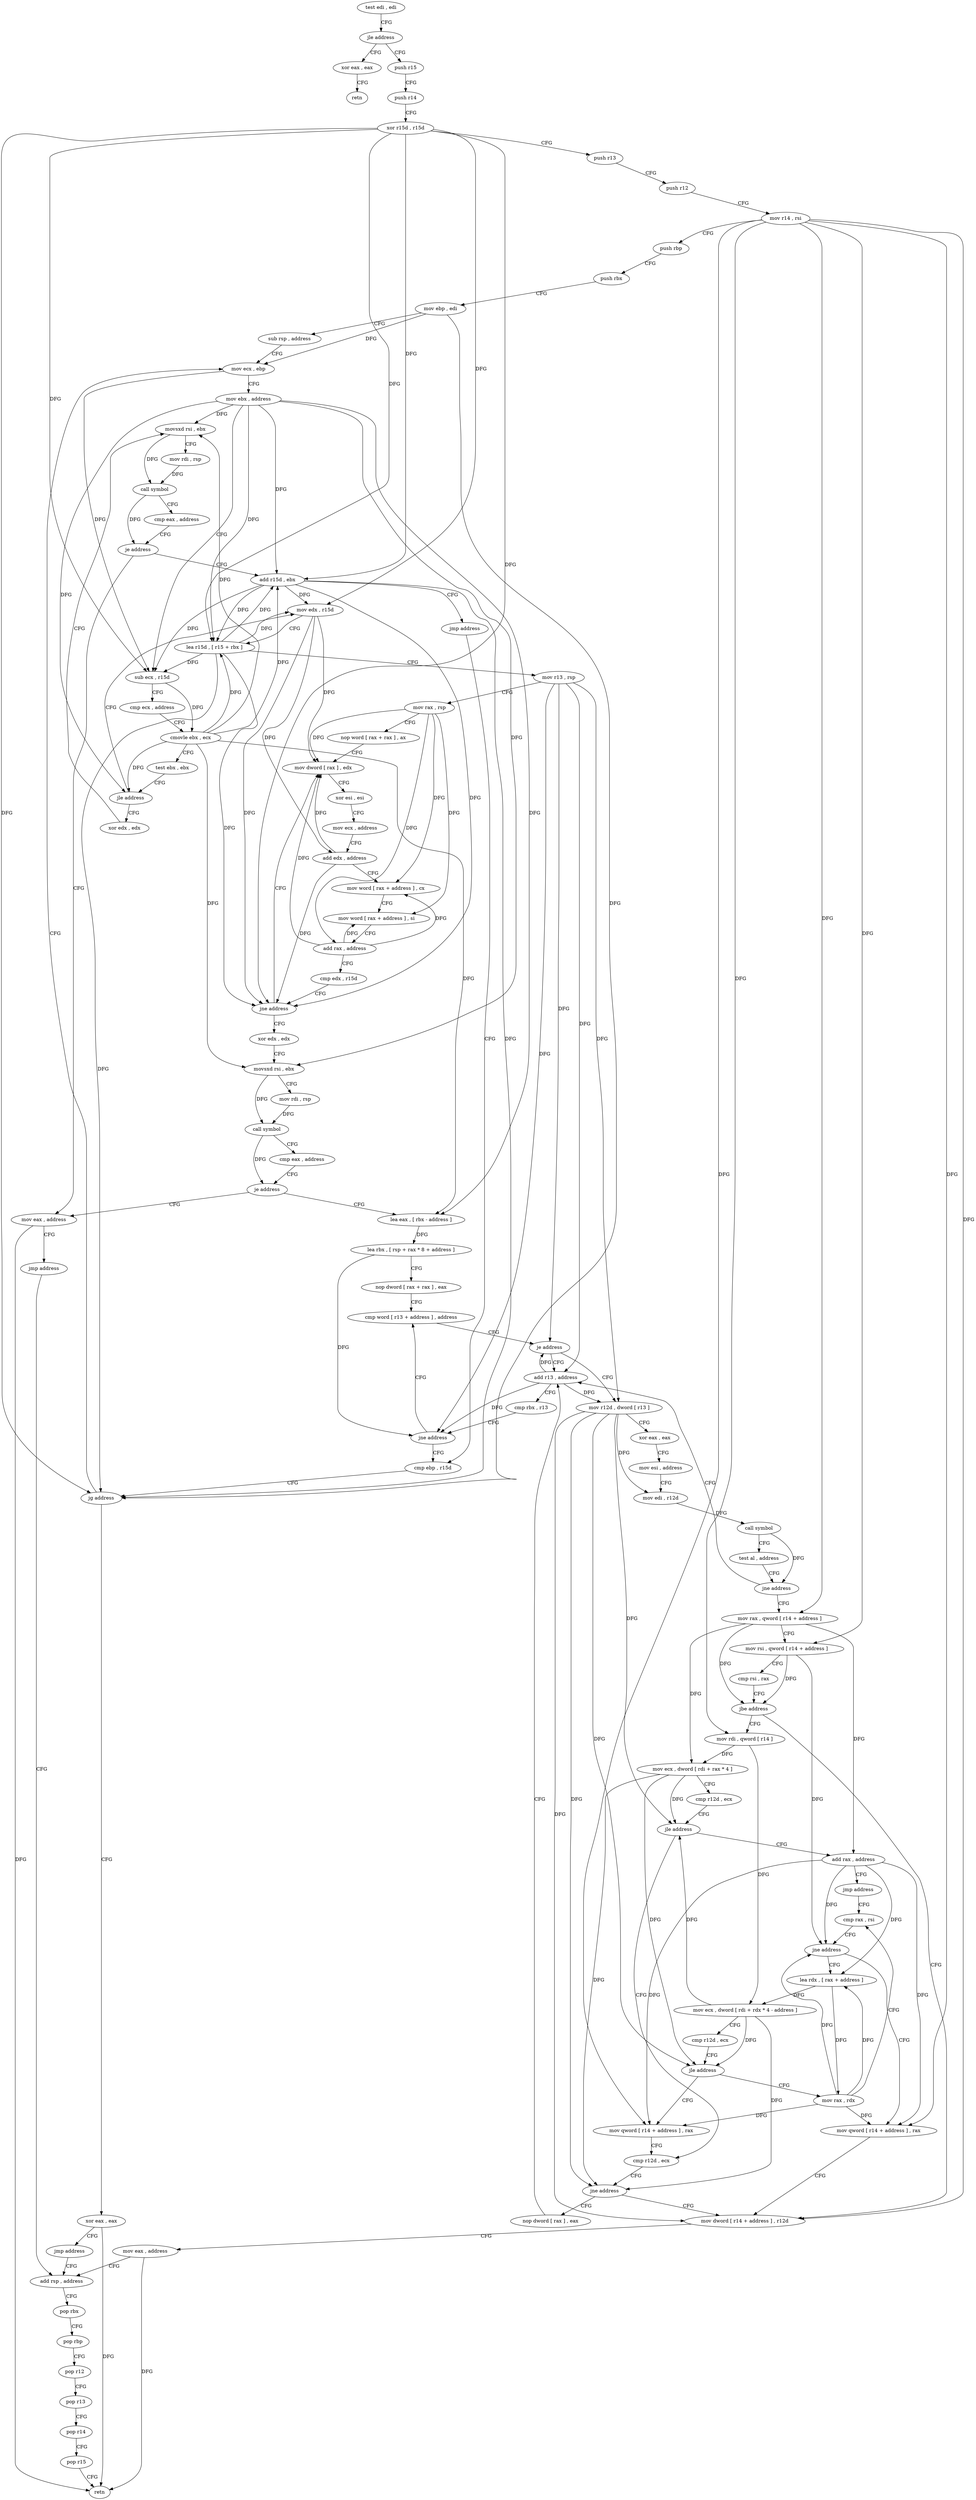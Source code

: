 digraph "func" {
"4286192" [label = "test edi , edi" ]
"4286194" [label = "jle address" ]
"4286536" [label = "xor eax , eax" ]
"4286200" [label = "push r15" ]
"4286538" [label = "retn" ]
"4286202" [label = "push r14" ]
"4286204" [label = "xor r15d , r15d" ]
"4286207" [label = "push r13" ]
"4286209" [label = "push r12" ]
"4286211" [label = "mov r14 , rsi" ]
"4286214" [label = "push rbp" ]
"4286215" [label = "push rbx" ]
"4286216" [label = "mov ebp , edi" ]
"4286218" [label = "sub rsp , address" ]
"4286225" [label = "mov ecx , ebp" ]
"4286513" [label = "xor edx , edx" ]
"4286515" [label = "movsxd rsi , ebx" ]
"4286518" [label = "mov rdi , rsp" ]
"4286521" [label = "call symbol" ]
"4286526" [label = "cmp eax , address" ]
"4286529" [label = "je address" ]
"4286506" [label = "mov eax , address" ]
"4286531" [label = "add r15d , ebx" ]
"4286249" [label = "mov edx , r15d" ]
"4286252" [label = "lea r15d , [ r15 + rbx ]" ]
"4286256" [label = "mov r13 , rsp" ]
"4286259" [label = "mov rax , rsp" ]
"4286262" [label = "nop word [ rax + rax ] , ax" ]
"4286272" [label = "mov dword [ rax ] , edx" ]
"4286511" [label = "jmp address" ]
"4286442" [label = "add rsp , address" ]
"4286534" [label = "jmp address" ]
"4286493" [label = "cmp ebp , r15d" ]
"4286274" [label = "xor esi , esi" ]
"4286276" [label = "mov ecx , address" ]
"4286281" [label = "add edx , address" ]
"4286284" [label = "mov word [ rax + address ] , cx" ]
"4286288" [label = "mov word [ rax + address ] , si" ]
"4286292" [label = "add rax , address" ]
"4286296" [label = "cmp edx , r15d" ]
"4286299" [label = "jne address" ]
"4286301" [label = "xor edx , edx" ]
"4286303" [label = "movsxd rsi , ebx" ]
"4286306" [label = "mov rdi , rsp" ]
"4286309" [label = "call symbol" ]
"4286314" [label = "cmp eax , address" ]
"4286317" [label = "je address" ]
"4286323" [label = "lea eax , [ rbx - address ]" ]
"4286449" [label = "pop rbx" ]
"4286450" [label = "pop rbp" ]
"4286451" [label = "pop r12" ]
"4286453" [label = "pop r13" ]
"4286455" [label = "pop r14" ]
"4286457" [label = "pop r15" ]
"4286459" [label = "retn" ]
"4286496" [label = "jg address" ]
"4286502" [label = "xor eax , eax" ]
"4286326" [label = "lea rbx , [ rsp + rax * 8 + address ]" ]
"4286331" [label = "nop dword [ rax + rax ] , eax" ]
"4286336" [label = "cmp word [ r13 + address ] , address" ]
"4286227" [label = "mov ebx , address" ]
"4286232" [label = "sub ecx , r15d" ]
"4286235" [label = "cmp ecx , address" ]
"4286238" [label = "cmovle ebx , ecx" ]
"4286241" [label = "test ebx , ebx" ]
"4286243" [label = "jle address" ]
"4286504" [label = "jmp address" ]
"4286480" [label = "add r13 , address" ]
"4286484" [label = "cmp rbx , r13" ]
"4286487" [label = "jne address" ]
"4286348" [label = "mov r12d , dword [ r13 ]" ]
"4286352" [label = "xor eax , eax" ]
"4286354" [label = "mov esi , address" ]
"4286359" [label = "mov edi , r12d" ]
"4286362" [label = "call symbol" ]
"4286367" [label = "test al , address" ]
"4286369" [label = "jne address" ]
"4286371" [label = "mov rax , qword [ r14 + address ]" ]
"4286342" [label = "je address" ]
"4286375" [label = "mov rsi , qword [ r14 + address ]" ]
"4286379" [label = "cmp rsi , rax" ]
"4286382" [label = "jbe address" ]
"4286433" [label = "mov dword [ r14 + address ] , r12d" ]
"4286384" [label = "mov rdi , qword [ r14 ]" ]
"4286437" [label = "mov eax , address" ]
"4286387" [label = "mov ecx , dword [ rdi + rax * 4 ]" ]
"4286390" [label = "cmp r12d , ecx" ]
"4286393" [label = "jle address" ]
"4286468" [label = "cmp r12d , ecx" ]
"4286395" [label = "add rax , address" ]
"4286471" [label = "jne address" ]
"4286473" [label = "nop dword [ rax ] , eax" ]
"4286399" [label = "jmp address" ]
"4286424" [label = "cmp rax , rsi" ]
"4286427" [label = "jne address" ]
"4286408" [label = "lea rdx , [ rax + address ]" ]
"4286429" [label = "mov qword [ r14 + address ] , rax" ]
"4286412" [label = "mov ecx , dword [ rdi + rdx * 4 - address ]" ]
"4286416" [label = "cmp r12d , ecx" ]
"4286419" [label = "jle address" ]
"4286464" [label = "mov qword [ r14 + address ] , rax" ]
"4286421" [label = "mov rax , rdx" ]
"4286192" -> "4286194" [ label = "CFG" ]
"4286194" -> "4286536" [ label = "CFG" ]
"4286194" -> "4286200" [ label = "CFG" ]
"4286536" -> "4286538" [ label = "CFG" ]
"4286200" -> "4286202" [ label = "CFG" ]
"4286202" -> "4286204" [ label = "CFG" ]
"4286204" -> "4286207" [ label = "CFG" ]
"4286204" -> "4286232" [ label = "DFG" ]
"4286204" -> "4286249" [ label = "DFG" ]
"4286204" -> "4286252" [ label = "DFG" ]
"4286204" -> "4286531" [ label = "DFG" ]
"4286204" -> "4286299" [ label = "DFG" ]
"4286204" -> "4286496" [ label = "DFG" ]
"4286207" -> "4286209" [ label = "CFG" ]
"4286209" -> "4286211" [ label = "CFG" ]
"4286211" -> "4286214" [ label = "CFG" ]
"4286211" -> "4286371" [ label = "DFG" ]
"4286211" -> "4286375" [ label = "DFG" ]
"4286211" -> "4286433" [ label = "DFG" ]
"4286211" -> "4286384" [ label = "DFG" ]
"4286211" -> "4286429" [ label = "DFG" ]
"4286211" -> "4286464" [ label = "DFG" ]
"4286214" -> "4286215" [ label = "CFG" ]
"4286215" -> "4286216" [ label = "CFG" ]
"4286216" -> "4286218" [ label = "CFG" ]
"4286216" -> "4286225" [ label = "DFG" ]
"4286216" -> "4286496" [ label = "DFG" ]
"4286218" -> "4286225" [ label = "CFG" ]
"4286225" -> "4286227" [ label = "CFG" ]
"4286225" -> "4286232" [ label = "DFG" ]
"4286513" -> "4286515" [ label = "CFG" ]
"4286515" -> "4286518" [ label = "CFG" ]
"4286515" -> "4286521" [ label = "DFG" ]
"4286518" -> "4286521" [ label = "DFG" ]
"4286521" -> "4286526" [ label = "CFG" ]
"4286521" -> "4286529" [ label = "DFG" ]
"4286526" -> "4286529" [ label = "CFG" ]
"4286529" -> "4286506" [ label = "CFG" ]
"4286529" -> "4286531" [ label = "CFG" ]
"4286506" -> "4286511" [ label = "CFG" ]
"4286506" -> "4286459" [ label = "DFG" ]
"4286531" -> "4286534" [ label = "CFG" ]
"4286531" -> "4286232" [ label = "DFG" ]
"4286531" -> "4286249" [ label = "DFG" ]
"4286531" -> "4286252" [ label = "DFG" ]
"4286531" -> "4286299" [ label = "DFG" ]
"4286531" -> "4286496" [ label = "DFG" ]
"4286249" -> "4286252" [ label = "CFG" ]
"4286249" -> "4286272" [ label = "DFG" ]
"4286249" -> "4286281" [ label = "DFG" ]
"4286249" -> "4286299" [ label = "DFG" ]
"4286252" -> "4286256" [ label = "CFG" ]
"4286252" -> "4286232" [ label = "DFG" ]
"4286252" -> "4286249" [ label = "DFG" ]
"4286252" -> "4286531" [ label = "DFG" ]
"4286252" -> "4286299" [ label = "DFG" ]
"4286252" -> "4286496" [ label = "DFG" ]
"4286256" -> "4286259" [ label = "CFG" ]
"4286256" -> "4286342" [ label = "DFG" ]
"4286256" -> "4286480" [ label = "DFG" ]
"4286256" -> "4286487" [ label = "DFG" ]
"4286256" -> "4286348" [ label = "DFG" ]
"4286259" -> "4286262" [ label = "CFG" ]
"4286259" -> "4286272" [ label = "DFG" ]
"4286259" -> "4286284" [ label = "DFG" ]
"4286259" -> "4286288" [ label = "DFG" ]
"4286259" -> "4286292" [ label = "DFG" ]
"4286262" -> "4286272" [ label = "CFG" ]
"4286272" -> "4286274" [ label = "CFG" ]
"4286511" -> "4286442" [ label = "CFG" ]
"4286442" -> "4286449" [ label = "CFG" ]
"4286534" -> "4286493" [ label = "CFG" ]
"4286493" -> "4286496" [ label = "CFG" ]
"4286274" -> "4286276" [ label = "CFG" ]
"4286276" -> "4286281" [ label = "CFG" ]
"4286281" -> "4286284" [ label = "CFG" ]
"4286281" -> "4286272" [ label = "DFG" ]
"4286281" -> "4286299" [ label = "DFG" ]
"4286284" -> "4286288" [ label = "CFG" ]
"4286288" -> "4286292" [ label = "CFG" ]
"4286292" -> "4286296" [ label = "CFG" ]
"4286292" -> "4286284" [ label = "DFG" ]
"4286292" -> "4286288" [ label = "DFG" ]
"4286292" -> "4286272" [ label = "DFG" ]
"4286296" -> "4286299" [ label = "CFG" ]
"4286299" -> "4286272" [ label = "CFG" ]
"4286299" -> "4286301" [ label = "CFG" ]
"4286301" -> "4286303" [ label = "CFG" ]
"4286303" -> "4286306" [ label = "CFG" ]
"4286303" -> "4286309" [ label = "DFG" ]
"4286306" -> "4286309" [ label = "DFG" ]
"4286309" -> "4286314" [ label = "CFG" ]
"4286309" -> "4286317" [ label = "DFG" ]
"4286314" -> "4286317" [ label = "CFG" ]
"4286317" -> "4286506" [ label = "CFG" ]
"4286317" -> "4286323" [ label = "CFG" ]
"4286323" -> "4286326" [ label = "DFG" ]
"4286449" -> "4286450" [ label = "CFG" ]
"4286450" -> "4286451" [ label = "CFG" ]
"4286451" -> "4286453" [ label = "CFG" ]
"4286453" -> "4286455" [ label = "CFG" ]
"4286455" -> "4286457" [ label = "CFG" ]
"4286457" -> "4286459" [ label = "CFG" ]
"4286496" -> "4286225" [ label = "CFG" ]
"4286496" -> "4286502" [ label = "CFG" ]
"4286502" -> "4286504" [ label = "CFG" ]
"4286502" -> "4286459" [ label = "DFG" ]
"4286326" -> "4286331" [ label = "CFG" ]
"4286326" -> "4286487" [ label = "DFG" ]
"4286331" -> "4286336" [ label = "CFG" ]
"4286336" -> "4286342" [ label = "CFG" ]
"4286227" -> "4286232" [ label = "CFG" ]
"4286227" -> "4286243" [ label = "DFG" ]
"4286227" -> "4286515" [ label = "DFG" ]
"4286227" -> "4286252" [ label = "DFG" ]
"4286227" -> "4286531" [ label = "DFG" ]
"4286227" -> "4286303" [ label = "DFG" ]
"4286227" -> "4286323" [ label = "DFG" ]
"4286232" -> "4286235" [ label = "CFG" ]
"4286232" -> "4286238" [ label = "DFG" ]
"4286235" -> "4286238" [ label = "CFG" ]
"4286238" -> "4286241" [ label = "CFG" ]
"4286238" -> "4286243" [ label = "DFG" ]
"4286238" -> "4286515" [ label = "DFG" ]
"4286238" -> "4286252" [ label = "DFG" ]
"4286238" -> "4286531" [ label = "DFG" ]
"4286238" -> "4286303" [ label = "DFG" ]
"4286238" -> "4286323" [ label = "DFG" ]
"4286241" -> "4286243" [ label = "CFG" ]
"4286243" -> "4286513" [ label = "CFG" ]
"4286243" -> "4286249" [ label = "CFG" ]
"4286504" -> "4286442" [ label = "CFG" ]
"4286480" -> "4286484" [ label = "CFG" ]
"4286480" -> "4286342" [ label = "DFG" ]
"4286480" -> "4286487" [ label = "DFG" ]
"4286480" -> "4286348" [ label = "DFG" ]
"4286484" -> "4286487" [ label = "CFG" ]
"4286487" -> "4286336" [ label = "CFG" ]
"4286487" -> "4286493" [ label = "CFG" ]
"4286348" -> "4286352" [ label = "CFG" ]
"4286348" -> "4286359" [ label = "DFG" ]
"4286348" -> "4286433" [ label = "DFG" ]
"4286348" -> "4286393" [ label = "DFG" ]
"4286348" -> "4286471" [ label = "DFG" ]
"4286348" -> "4286419" [ label = "DFG" ]
"4286352" -> "4286354" [ label = "CFG" ]
"4286354" -> "4286359" [ label = "CFG" ]
"4286359" -> "4286362" [ label = "DFG" ]
"4286362" -> "4286367" [ label = "CFG" ]
"4286362" -> "4286369" [ label = "DFG" ]
"4286367" -> "4286369" [ label = "CFG" ]
"4286369" -> "4286480" [ label = "CFG" ]
"4286369" -> "4286371" [ label = "CFG" ]
"4286371" -> "4286375" [ label = "CFG" ]
"4286371" -> "4286382" [ label = "DFG" ]
"4286371" -> "4286387" [ label = "DFG" ]
"4286371" -> "4286395" [ label = "DFG" ]
"4286342" -> "4286480" [ label = "CFG" ]
"4286342" -> "4286348" [ label = "CFG" ]
"4286375" -> "4286379" [ label = "CFG" ]
"4286375" -> "4286382" [ label = "DFG" ]
"4286375" -> "4286427" [ label = "DFG" ]
"4286379" -> "4286382" [ label = "CFG" ]
"4286382" -> "4286433" [ label = "CFG" ]
"4286382" -> "4286384" [ label = "CFG" ]
"4286433" -> "4286437" [ label = "CFG" ]
"4286384" -> "4286387" [ label = "DFG" ]
"4286384" -> "4286412" [ label = "DFG" ]
"4286437" -> "4286442" [ label = "CFG" ]
"4286437" -> "4286459" [ label = "DFG" ]
"4286387" -> "4286390" [ label = "CFG" ]
"4286387" -> "4286393" [ label = "DFG" ]
"4286387" -> "4286471" [ label = "DFG" ]
"4286387" -> "4286419" [ label = "DFG" ]
"4286390" -> "4286393" [ label = "CFG" ]
"4286393" -> "4286468" [ label = "CFG" ]
"4286393" -> "4286395" [ label = "CFG" ]
"4286468" -> "4286471" [ label = "CFG" ]
"4286395" -> "4286399" [ label = "CFG" ]
"4286395" -> "4286427" [ label = "DFG" ]
"4286395" -> "4286408" [ label = "DFG" ]
"4286395" -> "4286429" [ label = "DFG" ]
"4286395" -> "4286464" [ label = "DFG" ]
"4286471" -> "4286433" [ label = "CFG" ]
"4286471" -> "4286473" [ label = "CFG" ]
"4286473" -> "4286480" [ label = "CFG" ]
"4286399" -> "4286424" [ label = "CFG" ]
"4286424" -> "4286427" [ label = "CFG" ]
"4286427" -> "4286408" [ label = "CFG" ]
"4286427" -> "4286429" [ label = "CFG" ]
"4286408" -> "4286412" [ label = "DFG" ]
"4286408" -> "4286421" [ label = "DFG" ]
"4286429" -> "4286433" [ label = "CFG" ]
"4286412" -> "4286416" [ label = "CFG" ]
"4286412" -> "4286393" [ label = "DFG" ]
"4286412" -> "4286471" [ label = "DFG" ]
"4286412" -> "4286419" [ label = "DFG" ]
"4286416" -> "4286419" [ label = "CFG" ]
"4286419" -> "4286464" [ label = "CFG" ]
"4286419" -> "4286421" [ label = "CFG" ]
"4286464" -> "4286468" [ label = "CFG" ]
"4286421" -> "4286424" [ label = "CFG" ]
"4286421" -> "4286408" [ label = "DFG" ]
"4286421" -> "4286429" [ label = "DFG" ]
"4286421" -> "4286464" [ label = "DFG" ]
"4286421" -> "4286427" [ label = "DFG" ]
}
